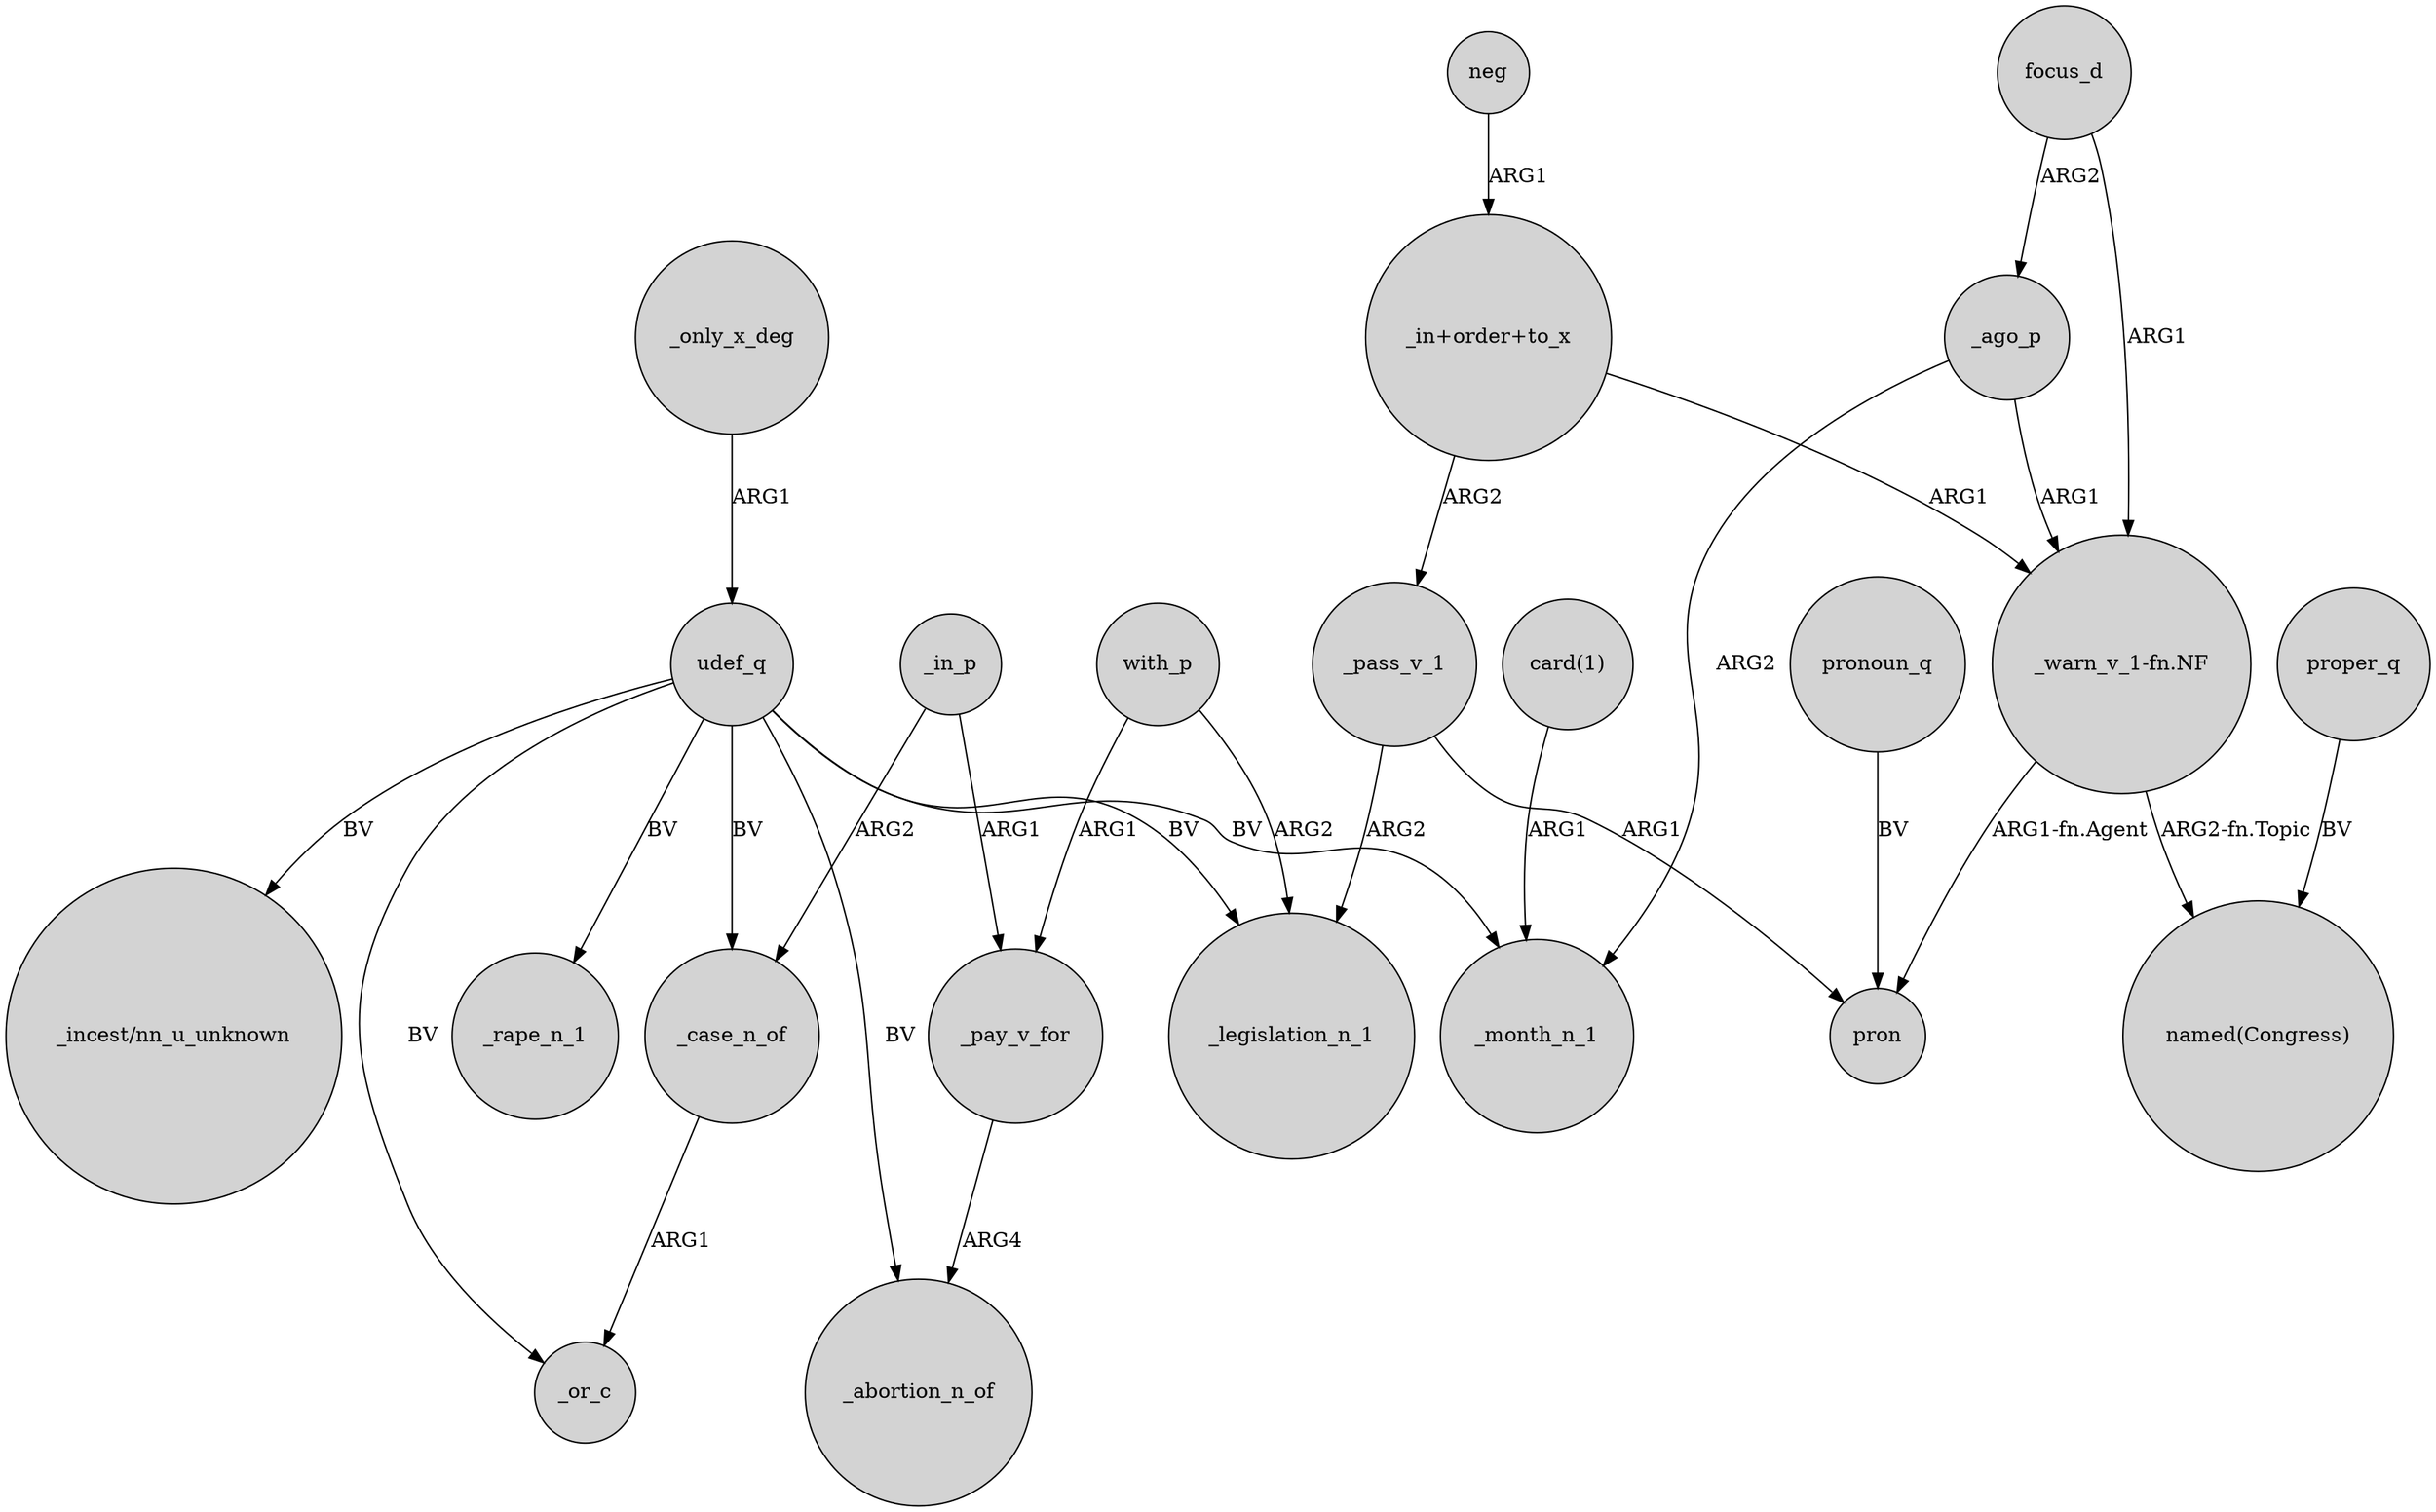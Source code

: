 digraph {
	node [shape=circle style=filled]
	_only_x_deg -> udef_q [label=ARG1]
	_ago_p -> "_warn_v_1-fn.NF" [label=ARG1]
	"_warn_v_1-fn.NF" -> "named(Congress)" [label="ARG2-fn.Topic"]
	udef_q -> "_incest/nn_u_unknown" [label=BV]
	"_warn_v_1-fn.NF" -> pron [label="ARG1-fn.Agent"]
	_case_n_of -> _or_c [label=ARG1]
	neg -> "_in+order+to_x" [label=ARG1]
	"card(1)" -> _month_n_1 [label=ARG1]
	with_p -> _legislation_n_1 [label=ARG2]
	_pass_v_1 -> _legislation_n_1 [label=ARG2]
	udef_q -> _or_c [label=BV]
	udef_q -> _month_n_1 [label=BV]
	"_in+order+to_x" -> "_warn_v_1-fn.NF" [label=ARG1]
	proper_q -> "named(Congress)" [label=BV]
	udef_q -> _rape_n_1 [label=BV]
	pronoun_q -> pron [label=BV]
	with_p -> _pay_v_for [label=ARG1]
	"_in+order+to_x" -> _pass_v_1 [label=ARG2]
	_pay_v_for -> _abortion_n_of [label=ARG4]
	_in_p -> _case_n_of [label=ARG2]
	udef_q -> _abortion_n_of [label=BV]
	focus_d -> _ago_p [label=ARG2]
	udef_q -> _legislation_n_1 [label=BV]
	_pass_v_1 -> pron [label=ARG1]
	udef_q -> _case_n_of [label=BV]
	_ago_p -> _month_n_1 [label=ARG2]
	focus_d -> "_warn_v_1-fn.NF" [label=ARG1]
	_in_p -> _pay_v_for [label=ARG1]
}
